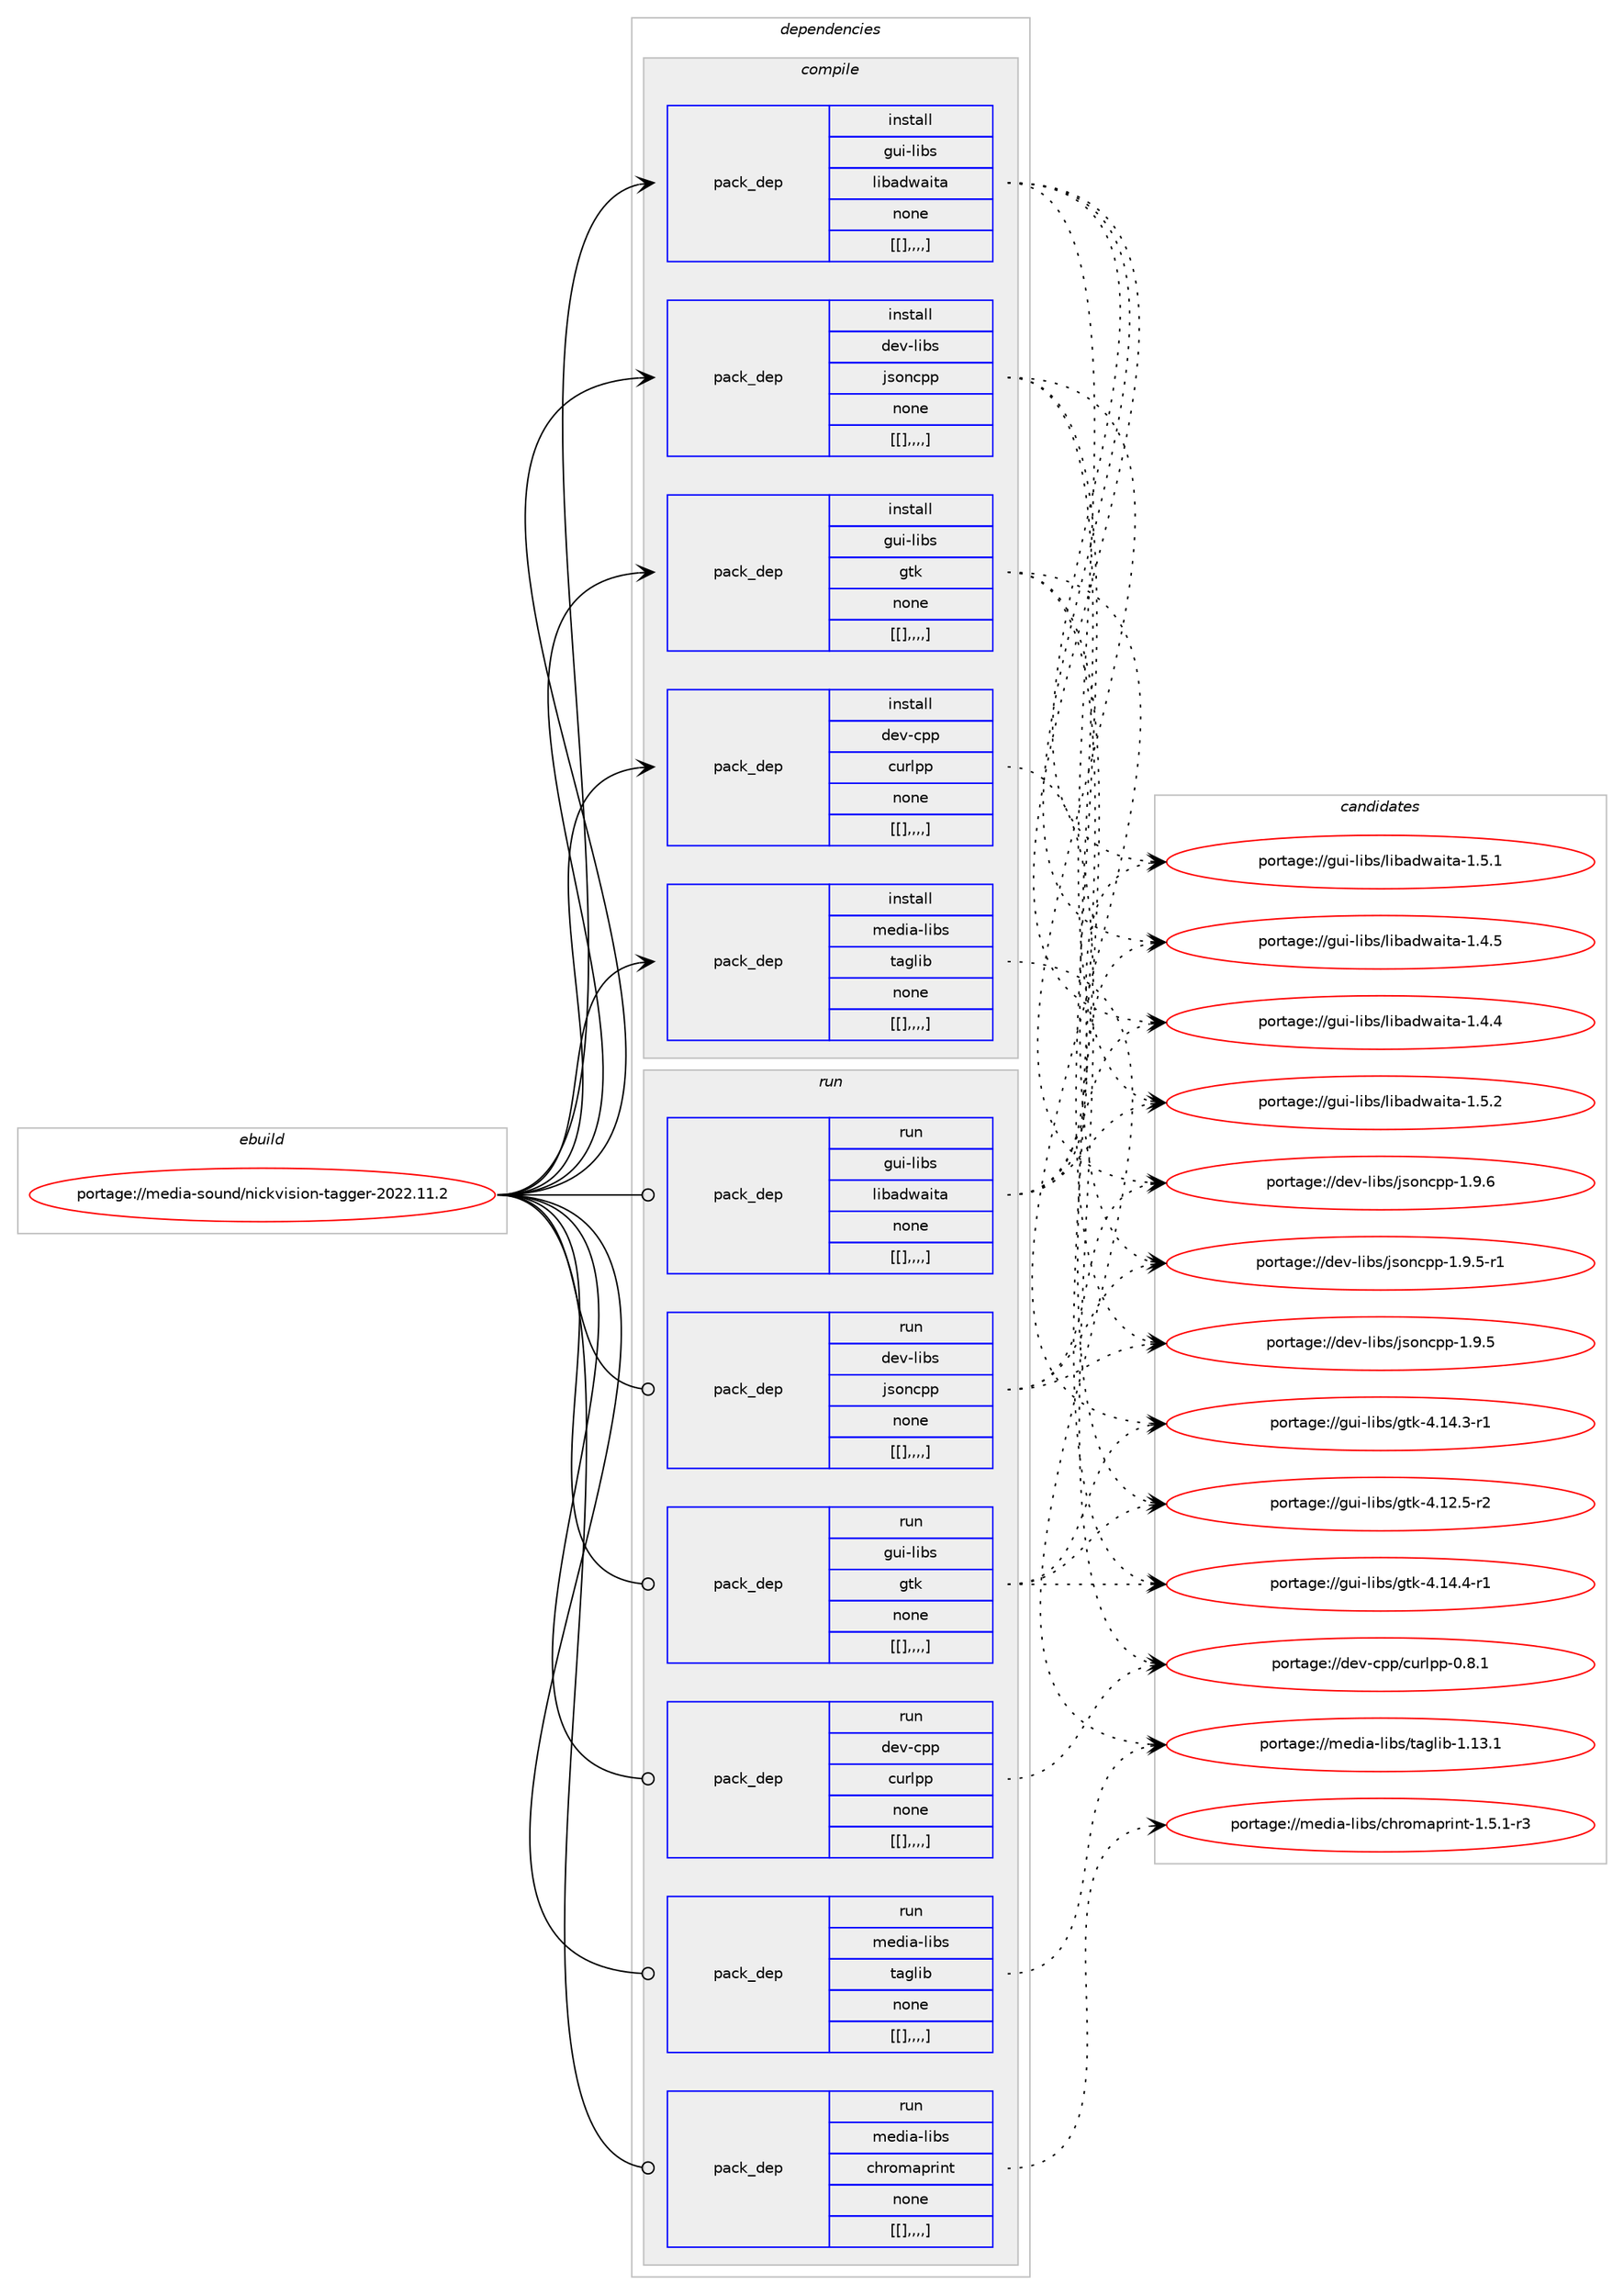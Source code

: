 digraph prolog {

# *************
# Graph options
# *************

newrank=true;
concentrate=true;
compound=true;
graph [rankdir=LR,fontname=Helvetica,fontsize=10,ranksep=1.5];#, ranksep=2.5, nodesep=0.2];
edge  [arrowhead=vee];
node  [fontname=Helvetica,fontsize=10];

# **********
# The ebuild
# **********

subgraph cluster_leftcol {
color=gray;
label=<<i>ebuild</i>>;
id [label="portage://media-sound/nickvision-tagger-2022.11.2", color=red, width=4, href="../media-sound/nickvision-tagger-2022.11.2.svg"];
}

# ****************
# The dependencies
# ****************

subgraph cluster_midcol {
color=gray;
label=<<i>dependencies</i>>;
subgraph cluster_compile {
fillcolor="#eeeeee";
style=filled;
label=<<i>compile</i>>;
subgraph pack248255 {
dependency335644 [label=<<TABLE BORDER="0" CELLBORDER="1" CELLSPACING="0" CELLPADDING="4" WIDTH="220"><TR><TD ROWSPAN="6" CELLPADDING="30">pack_dep</TD></TR><TR><TD WIDTH="110">install</TD></TR><TR><TD>dev-cpp</TD></TR><TR><TD>curlpp</TD></TR><TR><TD>none</TD></TR><TR><TD>[[],,,,]</TD></TR></TABLE>>, shape=none, color=blue];
}
id:e -> dependency335644:w [weight=20,style="solid",arrowhead="vee"];
subgraph pack248256 {
dependency335645 [label=<<TABLE BORDER="0" CELLBORDER="1" CELLSPACING="0" CELLPADDING="4" WIDTH="220"><TR><TD ROWSPAN="6" CELLPADDING="30">pack_dep</TD></TR><TR><TD WIDTH="110">install</TD></TR><TR><TD>dev-libs</TD></TR><TR><TD>jsoncpp</TD></TR><TR><TD>none</TD></TR><TR><TD>[[],,,,]</TD></TR></TABLE>>, shape=none, color=blue];
}
id:e -> dependency335645:w [weight=20,style="solid",arrowhead="vee"];
subgraph pack248257 {
dependency335646 [label=<<TABLE BORDER="0" CELLBORDER="1" CELLSPACING="0" CELLPADDING="4" WIDTH="220"><TR><TD ROWSPAN="6" CELLPADDING="30">pack_dep</TD></TR><TR><TD WIDTH="110">install</TD></TR><TR><TD>gui-libs</TD></TR><TR><TD>gtk</TD></TR><TR><TD>none</TD></TR><TR><TD>[[],,,,]</TD></TR></TABLE>>, shape=none, color=blue];
}
id:e -> dependency335646:w [weight=20,style="solid",arrowhead="vee"];
subgraph pack248258 {
dependency335647 [label=<<TABLE BORDER="0" CELLBORDER="1" CELLSPACING="0" CELLPADDING="4" WIDTH="220"><TR><TD ROWSPAN="6" CELLPADDING="30">pack_dep</TD></TR><TR><TD WIDTH="110">install</TD></TR><TR><TD>gui-libs</TD></TR><TR><TD>libadwaita</TD></TR><TR><TD>none</TD></TR><TR><TD>[[],,,,]</TD></TR></TABLE>>, shape=none, color=blue];
}
id:e -> dependency335647:w [weight=20,style="solid",arrowhead="vee"];
subgraph pack248259 {
dependency335648 [label=<<TABLE BORDER="0" CELLBORDER="1" CELLSPACING="0" CELLPADDING="4" WIDTH="220"><TR><TD ROWSPAN="6" CELLPADDING="30">pack_dep</TD></TR><TR><TD WIDTH="110">install</TD></TR><TR><TD>media-libs</TD></TR><TR><TD>taglib</TD></TR><TR><TD>none</TD></TR><TR><TD>[[],,,,]</TD></TR></TABLE>>, shape=none, color=blue];
}
id:e -> dependency335648:w [weight=20,style="solid",arrowhead="vee"];
}
subgraph cluster_compileandrun {
fillcolor="#eeeeee";
style=filled;
label=<<i>compile and run</i>>;
}
subgraph cluster_run {
fillcolor="#eeeeee";
style=filled;
label=<<i>run</i>>;
subgraph pack248260 {
dependency335649 [label=<<TABLE BORDER="0" CELLBORDER="1" CELLSPACING="0" CELLPADDING="4" WIDTH="220"><TR><TD ROWSPAN="6" CELLPADDING="30">pack_dep</TD></TR><TR><TD WIDTH="110">run</TD></TR><TR><TD>dev-cpp</TD></TR><TR><TD>curlpp</TD></TR><TR><TD>none</TD></TR><TR><TD>[[],,,,]</TD></TR></TABLE>>, shape=none, color=blue];
}
id:e -> dependency335649:w [weight=20,style="solid",arrowhead="odot"];
subgraph pack248261 {
dependency335650 [label=<<TABLE BORDER="0" CELLBORDER="1" CELLSPACING="0" CELLPADDING="4" WIDTH="220"><TR><TD ROWSPAN="6" CELLPADDING="30">pack_dep</TD></TR><TR><TD WIDTH="110">run</TD></TR><TR><TD>dev-libs</TD></TR><TR><TD>jsoncpp</TD></TR><TR><TD>none</TD></TR><TR><TD>[[],,,,]</TD></TR></TABLE>>, shape=none, color=blue];
}
id:e -> dependency335650:w [weight=20,style="solid",arrowhead="odot"];
subgraph pack248262 {
dependency335651 [label=<<TABLE BORDER="0" CELLBORDER="1" CELLSPACING="0" CELLPADDING="4" WIDTH="220"><TR><TD ROWSPAN="6" CELLPADDING="30">pack_dep</TD></TR><TR><TD WIDTH="110">run</TD></TR><TR><TD>gui-libs</TD></TR><TR><TD>gtk</TD></TR><TR><TD>none</TD></TR><TR><TD>[[],,,,]</TD></TR></TABLE>>, shape=none, color=blue];
}
id:e -> dependency335651:w [weight=20,style="solid",arrowhead="odot"];
subgraph pack248263 {
dependency335652 [label=<<TABLE BORDER="0" CELLBORDER="1" CELLSPACING="0" CELLPADDING="4" WIDTH="220"><TR><TD ROWSPAN="6" CELLPADDING="30">pack_dep</TD></TR><TR><TD WIDTH="110">run</TD></TR><TR><TD>gui-libs</TD></TR><TR><TD>libadwaita</TD></TR><TR><TD>none</TD></TR><TR><TD>[[],,,,]</TD></TR></TABLE>>, shape=none, color=blue];
}
id:e -> dependency335652:w [weight=20,style="solid",arrowhead="odot"];
subgraph pack248264 {
dependency335653 [label=<<TABLE BORDER="0" CELLBORDER="1" CELLSPACING="0" CELLPADDING="4" WIDTH="220"><TR><TD ROWSPAN="6" CELLPADDING="30">pack_dep</TD></TR><TR><TD WIDTH="110">run</TD></TR><TR><TD>media-libs</TD></TR><TR><TD>chromaprint</TD></TR><TR><TD>none</TD></TR><TR><TD>[[],,,,]</TD></TR></TABLE>>, shape=none, color=blue];
}
id:e -> dependency335653:w [weight=20,style="solid",arrowhead="odot"];
subgraph pack248265 {
dependency335654 [label=<<TABLE BORDER="0" CELLBORDER="1" CELLSPACING="0" CELLPADDING="4" WIDTH="220"><TR><TD ROWSPAN="6" CELLPADDING="30">pack_dep</TD></TR><TR><TD WIDTH="110">run</TD></TR><TR><TD>media-libs</TD></TR><TR><TD>taglib</TD></TR><TR><TD>none</TD></TR><TR><TD>[[],,,,]</TD></TR></TABLE>>, shape=none, color=blue];
}
id:e -> dependency335654:w [weight=20,style="solid",arrowhead="odot"];
}
}

# **************
# The candidates
# **************

subgraph cluster_choices {
rank=same;
color=gray;
label=<<i>candidates</i>>;

subgraph choice248255 {
color=black;
nodesep=1;
choice10010111845991121124799117114108112112454846564649 [label="portage://dev-cpp/curlpp-0.8.1", color=red, width=4,href="../dev-cpp/curlpp-0.8.1.svg"];
dependency335644:e -> choice10010111845991121124799117114108112112454846564649:w [style=dotted,weight="100"];
}
subgraph choice248256 {
color=black;
nodesep=1;
choice10010111845108105981154710611511111099112112454946574654 [label="portage://dev-libs/jsoncpp-1.9.6", color=red, width=4,href="../dev-libs/jsoncpp-1.9.6.svg"];
choice100101118451081059811547106115111110991121124549465746534511449 [label="portage://dev-libs/jsoncpp-1.9.5-r1", color=red, width=4,href="../dev-libs/jsoncpp-1.9.5-r1.svg"];
choice10010111845108105981154710611511111099112112454946574653 [label="portage://dev-libs/jsoncpp-1.9.5", color=red, width=4,href="../dev-libs/jsoncpp-1.9.5.svg"];
dependency335645:e -> choice10010111845108105981154710611511111099112112454946574654:w [style=dotted,weight="100"];
dependency335645:e -> choice100101118451081059811547106115111110991121124549465746534511449:w [style=dotted,weight="100"];
dependency335645:e -> choice10010111845108105981154710611511111099112112454946574653:w [style=dotted,weight="100"];
}
subgraph choice248257 {
color=black;
nodesep=1;
choice103117105451081059811547103116107455246495246524511449 [label="portage://gui-libs/gtk-4.14.4-r1", color=red, width=4,href="../gui-libs/gtk-4.14.4-r1.svg"];
choice103117105451081059811547103116107455246495246514511449 [label="portage://gui-libs/gtk-4.14.3-r1", color=red, width=4,href="../gui-libs/gtk-4.14.3-r1.svg"];
choice103117105451081059811547103116107455246495046534511450 [label="portage://gui-libs/gtk-4.12.5-r2", color=red, width=4,href="../gui-libs/gtk-4.12.5-r2.svg"];
dependency335646:e -> choice103117105451081059811547103116107455246495246524511449:w [style=dotted,weight="100"];
dependency335646:e -> choice103117105451081059811547103116107455246495246514511449:w [style=dotted,weight="100"];
dependency335646:e -> choice103117105451081059811547103116107455246495046534511450:w [style=dotted,weight="100"];
}
subgraph choice248258 {
color=black;
nodesep=1;
choice10311710545108105981154710810598971001199710511697454946534650 [label="portage://gui-libs/libadwaita-1.5.2", color=red, width=4,href="../gui-libs/libadwaita-1.5.2.svg"];
choice10311710545108105981154710810598971001199710511697454946534649 [label="portage://gui-libs/libadwaita-1.5.1", color=red, width=4,href="../gui-libs/libadwaita-1.5.1.svg"];
choice10311710545108105981154710810598971001199710511697454946524653 [label="portage://gui-libs/libadwaita-1.4.5", color=red, width=4,href="../gui-libs/libadwaita-1.4.5.svg"];
choice10311710545108105981154710810598971001199710511697454946524652 [label="portage://gui-libs/libadwaita-1.4.4", color=red, width=4,href="../gui-libs/libadwaita-1.4.4.svg"];
dependency335647:e -> choice10311710545108105981154710810598971001199710511697454946534650:w [style=dotted,weight="100"];
dependency335647:e -> choice10311710545108105981154710810598971001199710511697454946534649:w [style=dotted,weight="100"];
dependency335647:e -> choice10311710545108105981154710810598971001199710511697454946524653:w [style=dotted,weight="100"];
dependency335647:e -> choice10311710545108105981154710810598971001199710511697454946524652:w [style=dotted,weight="100"];
}
subgraph choice248259 {
color=black;
nodesep=1;
choice10910110010597451081059811547116971031081059845494649514649 [label="portage://media-libs/taglib-1.13.1", color=red, width=4,href="../media-libs/taglib-1.13.1.svg"];
dependency335648:e -> choice10910110010597451081059811547116971031081059845494649514649:w [style=dotted,weight="100"];
}
subgraph choice248260 {
color=black;
nodesep=1;
choice10010111845991121124799117114108112112454846564649 [label="portage://dev-cpp/curlpp-0.8.1", color=red, width=4,href="../dev-cpp/curlpp-0.8.1.svg"];
dependency335649:e -> choice10010111845991121124799117114108112112454846564649:w [style=dotted,weight="100"];
}
subgraph choice248261 {
color=black;
nodesep=1;
choice10010111845108105981154710611511111099112112454946574654 [label="portage://dev-libs/jsoncpp-1.9.6", color=red, width=4,href="../dev-libs/jsoncpp-1.9.6.svg"];
choice100101118451081059811547106115111110991121124549465746534511449 [label="portage://dev-libs/jsoncpp-1.9.5-r1", color=red, width=4,href="../dev-libs/jsoncpp-1.9.5-r1.svg"];
choice10010111845108105981154710611511111099112112454946574653 [label="portage://dev-libs/jsoncpp-1.9.5", color=red, width=4,href="../dev-libs/jsoncpp-1.9.5.svg"];
dependency335650:e -> choice10010111845108105981154710611511111099112112454946574654:w [style=dotted,weight="100"];
dependency335650:e -> choice100101118451081059811547106115111110991121124549465746534511449:w [style=dotted,weight="100"];
dependency335650:e -> choice10010111845108105981154710611511111099112112454946574653:w [style=dotted,weight="100"];
}
subgraph choice248262 {
color=black;
nodesep=1;
choice103117105451081059811547103116107455246495246524511449 [label="portage://gui-libs/gtk-4.14.4-r1", color=red, width=4,href="../gui-libs/gtk-4.14.4-r1.svg"];
choice103117105451081059811547103116107455246495246514511449 [label="portage://gui-libs/gtk-4.14.3-r1", color=red, width=4,href="../gui-libs/gtk-4.14.3-r1.svg"];
choice103117105451081059811547103116107455246495046534511450 [label="portage://gui-libs/gtk-4.12.5-r2", color=red, width=4,href="../gui-libs/gtk-4.12.5-r2.svg"];
dependency335651:e -> choice103117105451081059811547103116107455246495246524511449:w [style=dotted,weight="100"];
dependency335651:e -> choice103117105451081059811547103116107455246495246514511449:w [style=dotted,weight="100"];
dependency335651:e -> choice103117105451081059811547103116107455246495046534511450:w [style=dotted,weight="100"];
}
subgraph choice248263 {
color=black;
nodesep=1;
choice10311710545108105981154710810598971001199710511697454946534650 [label="portage://gui-libs/libadwaita-1.5.2", color=red, width=4,href="../gui-libs/libadwaita-1.5.2.svg"];
choice10311710545108105981154710810598971001199710511697454946534649 [label="portage://gui-libs/libadwaita-1.5.1", color=red, width=4,href="../gui-libs/libadwaita-1.5.1.svg"];
choice10311710545108105981154710810598971001199710511697454946524653 [label="portage://gui-libs/libadwaita-1.4.5", color=red, width=4,href="../gui-libs/libadwaita-1.4.5.svg"];
choice10311710545108105981154710810598971001199710511697454946524652 [label="portage://gui-libs/libadwaita-1.4.4", color=red, width=4,href="../gui-libs/libadwaita-1.4.4.svg"];
dependency335652:e -> choice10311710545108105981154710810598971001199710511697454946534650:w [style=dotted,weight="100"];
dependency335652:e -> choice10311710545108105981154710810598971001199710511697454946534649:w [style=dotted,weight="100"];
dependency335652:e -> choice10311710545108105981154710810598971001199710511697454946524653:w [style=dotted,weight="100"];
dependency335652:e -> choice10311710545108105981154710810598971001199710511697454946524652:w [style=dotted,weight="100"];
}
subgraph choice248264 {
color=black;
nodesep=1;
choice1091011001059745108105981154799104114111109971121141051101164549465346494511451 [label="portage://media-libs/chromaprint-1.5.1-r3", color=red, width=4,href="../media-libs/chromaprint-1.5.1-r3.svg"];
dependency335653:e -> choice1091011001059745108105981154799104114111109971121141051101164549465346494511451:w [style=dotted,weight="100"];
}
subgraph choice248265 {
color=black;
nodesep=1;
choice10910110010597451081059811547116971031081059845494649514649 [label="portage://media-libs/taglib-1.13.1", color=red, width=4,href="../media-libs/taglib-1.13.1.svg"];
dependency335654:e -> choice10910110010597451081059811547116971031081059845494649514649:w [style=dotted,weight="100"];
}
}

}
